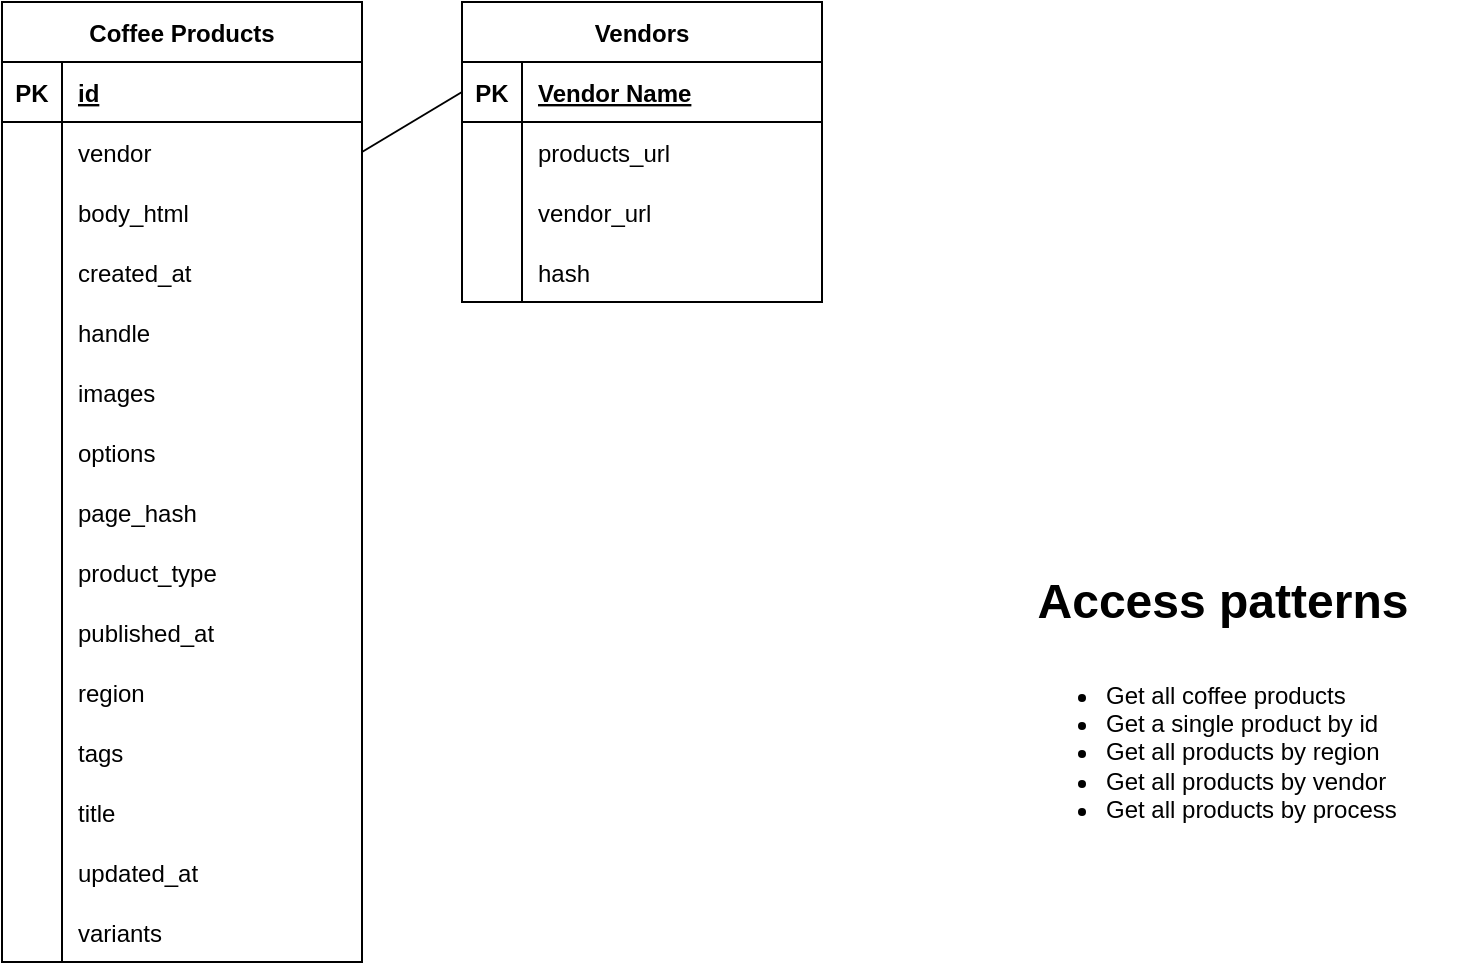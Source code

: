 <mxfile version="20.7.4" type="github"><diagram id="7_Rc6sm-vz6OngwFHOKz" name="Page-1"><mxGraphModel dx="1018" dy="711" grid="1" gridSize="10" guides="1" tooltips="1" connect="1" arrows="1" fold="1" page="1" pageScale="1" pageWidth="850" pageHeight="1100" math="0" shadow="0"><root><mxCell id="0"/><mxCell id="1" parent="0"/><mxCell id="W5kN_g3be1FL3KPvVHUS-14" value="Coffee Products" style="shape=table;startSize=30;container=1;collapsible=1;childLayout=tableLayout;fixedRows=1;rowLines=0;fontStyle=1;align=center;resizeLast=1;" vertex="1" parent="1"><mxGeometry x="90" y="80" width="180" height="480" as="geometry"/></mxCell><mxCell id="W5kN_g3be1FL3KPvVHUS-15" value="" style="shape=tableRow;horizontal=0;startSize=0;swimlaneHead=0;swimlaneBody=0;fillColor=none;collapsible=0;dropTarget=0;points=[[0,0.5],[1,0.5]];portConstraint=eastwest;top=0;left=0;right=0;bottom=1;" vertex="1" parent="W5kN_g3be1FL3KPvVHUS-14"><mxGeometry y="30" width="180" height="30" as="geometry"/></mxCell><mxCell id="W5kN_g3be1FL3KPvVHUS-16" value="PK" style="shape=partialRectangle;connectable=0;fillColor=none;top=0;left=0;bottom=0;right=0;fontStyle=1;overflow=hidden;" vertex="1" parent="W5kN_g3be1FL3KPvVHUS-15"><mxGeometry width="30" height="30" as="geometry"><mxRectangle width="30" height="30" as="alternateBounds"/></mxGeometry></mxCell><mxCell id="W5kN_g3be1FL3KPvVHUS-17" value="id" style="shape=partialRectangle;connectable=0;fillColor=none;top=0;left=0;bottom=0;right=0;align=left;spacingLeft=6;fontStyle=5;overflow=hidden;" vertex="1" parent="W5kN_g3be1FL3KPvVHUS-15"><mxGeometry x="30" width="150" height="30" as="geometry"><mxRectangle width="150" height="30" as="alternateBounds"/></mxGeometry></mxCell><mxCell id="W5kN_g3be1FL3KPvVHUS-18" value="" style="shape=tableRow;horizontal=0;startSize=0;swimlaneHead=0;swimlaneBody=0;fillColor=none;collapsible=0;dropTarget=0;points=[[0,0.5],[1,0.5]];portConstraint=eastwest;top=0;left=0;right=0;bottom=0;" vertex="1" parent="W5kN_g3be1FL3KPvVHUS-14"><mxGeometry y="60" width="180" height="30" as="geometry"/></mxCell><mxCell id="W5kN_g3be1FL3KPvVHUS-19" value="" style="shape=partialRectangle;connectable=0;fillColor=none;top=0;left=0;bottom=0;right=0;editable=1;overflow=hidden;" vertex="1" parent="W5kN_g3be1FL3KPvVHUS-18"><mxGeometry width="30" height="30" as="geometry"><mxRectangle width="30" height="30" as="alternateBounds"/></mxGeometry></mxCell><mxCell id="W5kN_g3be1FL3KPvVHUS-20" value="vendor" style="shape=partialRectangle;connectable=0;fillColor=none;top=0;left=0;bottom=0;right=0;align=left;spacingLeft=6;overflow=hidden;" vertex="1" parent="W5kN_g3be1FL3KPvVHUS-18"><mxGeometry x="30" width="150" height="30" as="geometry"><mxRectangle width="150" height="30" as="alternateBounds"/></mxGeometry></mxCell><mxCell id="W5kN_g3be1FL3KPvVHUS-21" value="" style="shape=tableRow;horizontal=0;startSize=0;swimlaneHead=0;swimlaneBody=0;fillColor=none;collapsible=0;dropTarget=0;points=[[0,0.5],[1,0.5]];portConstraint=eastwest;top=0;left=0;right=0;bottom=0;" vertex="1" parent="W5kN_g3be1FL3KPvVHUS-14"><mxGeometry y="90" width="180" height="30" as="geometry"/></mxCell><mxCell id="W5kN_g3be1FL3KPvVHUS-22" value="" style="shape=partialRectangle;connectable=0;fillColor=none;top=0;left=0;bottom=0;right=0;editable=1;overflow=hidden;" vertex="1" parent="W5kN_g3be1FL3KPvVHUS-21"><mxGeometry width="30" height="30" as="geometry"><mxRectangle width="30" height="30" as="alternateBounds"/></mxGeometry></mxCell><mxCell id="W5kN_g3be1FL3KPvVHUS-23" value="body_html" style="shape=partialRectangle;connectable=0;fillColor=none;top=0;left=0;bottom=0;right=0;align=left;spacingLeft=6;overflow=hidden;" vertex="1" parent="W5kN_g3be1FL3KPvVHUS-21"><mxGeometry x="30" width="150" height="30" as="geometry"><mxRectangle width="150" height="30" as="alternateBounds"/></mxGeometry></mxCell><mxCell id="W5kN_g3be1FL3KPvVHUS-24" value="" style="shape=tableRow;horizontal=0;startSize=0;swimlaneHead=0;swimlaneBody=0;fillColor=none;collapsible=0;dropTarget=0;points=[[0,0.5],[1,0.5]];portConstraint=eastwest;top=0;left=0;right=0;bottom=0;" vertex="1" parent="W5kN_g3be1FL3KPvVHUS-14"><mxGeometry y="120" width="180" height="30" as="geometry"/></mxCell><mxCell id="W5kN_g3be1FL3KPvVHUS-25" value="" style="shape=partialRectangle;connectable=0;fillColor=none;top=0;left=0;bottom=0;right=0;editable=1;overflow=hidden;" vertex="1" parent="W5kN_g3be1FL3KPvVHUS-24"><mxGeometry width="30" height="30" as="geometry"><mxRectangle width="30" height="30" as="alternateBounds"/></mxGeometry></mxCell><mxCell id="W5kN_g3be1FL3KPvVHUS-26" value="created_at" style="shape=partialRectangle;connectable=0;fillColor=none;top=0;left=0;bottom=0;right=0;align=left;spacingLeft=6;overflow=hidden;" vertex="1" parent="W5kN_g3be1FL3KPvVHUS-24"><mxGeometry x="30" width="150" height="30" as="geometry"><mxRectangle width="150" height="30" as="alternateBounds"/></mxGeometry></mxCell><mxCell id="W5kN_g3be1FL3KPvVHUS-47" value="" style="shape=tableRow;horizontal=0;startSize=0;swimlaneHead=0;swimlaneBody=0;fillColor=none;collapsible=0;dropTarget=0;points=[[0,0.5],[1,0.5]];portConstraint=eastwest;top=0;left=0;right=0;bottom=0;" vertex="1" parent="W5kN_g3be1FL3KPvVHUS-14"><mxGeometry y="150" width="180" height="30" as="geometry"/></mxCell><mxCell id="W5kN_g3be1FL3KPvVHUS-48" value="" style="shape=partialRectangle;connectable=0;fillColor=none;top=0;left=0;bottom=0;right=0;editable=1;overflow=hidden;" vertex="1" parent="W5kN_g3be1FL3KPvVHUS-47"><mxGeometry width="30" height="30" as="geometry"><mxRectangle width="30" height="30" as="alternateBounds"/></mxGeometry></mxCell><mxCell id="W5kN_g3be1FL3KPvVHUS-49" value="handle" style="shape=partialRectangle;connectable=0;fillColor=none;top=0;left=0;bottom=0;right=0;align=left;spacingLeft=6;overflow=hidden;" vertex="1" parent="W5kN_g3be1FL3KPvVHUS-47"><mxGeometry x="30" width="150" height="30" as="geometry"><mxRectangle width="150" height="30" as="alternateBounds"/></mxGeometry></mxCell><mxCell id="W5kN_g3be1FL3KPvVHUS-50" value="" style="shape=tableRow;horizontal=0;startSize=0;swimlaneHead=0;swimlaneBody=0;fillColor=none;collapsible=0;dropTarget=0;points=[[0,0.5],[1,0.5]];portConstraint=eastwest;top=0;left=0;right=0;bottom=0;" vertex="1" parent="W5kN_g3be1FL3KPvVHUS-14"><mxGeometry y="180" width="180" height="30" as="geometry"/></mxCell><mxCell id="W5kN_g3be1FL3KPvVHUS-51" value="" style="shape=partialRectangle;connectable=0;fillColor=none;top=0;left=0;bottom=0;right=0;editable=1;overflow=hidden;" vertex="1" parent="W5kN_g3be1FL3KPvVHUS-50"><mxGeometry width="30" height="30" as="geometry"><mxRectangle width="30" height="30" as="alternateBounds"/></mxGeometry></mxCell><mxCell id="W5kN_g3be1FL3KPvVHUS-52" value="images" style="shape=partialRectangle;connectable=0;fillColor=none;top=0;left=0;bottom=0;right=0;align=left;spacingLeft=6;overflow=hidden;" vertex="1" parent="W5kN_g3be1FL3KPvVHUS-50"><mxGeometry x="30" width="150" height="30" as="geometry"><mxRectangle width="150" height="30" as="alternateBounds"/></mxGeometry></mxCell><mxCell id="W5kN_g3be1FL3KPvVHUS-44" value="" style="shape=tableRow;horizontal=0;startSize=0;swimlaneHead=0;swimlaneBody=0;fillColor=none;collapsible=0;dropTarget=0;points=[[0,0.5],[1,0.5]];portConstraint=eastwest;top=0;left=0;right=0;bottom=0;" vertex="1" parent="W5kN_g3be1FL3KPvVHUS-14"><mxGeometry y="210" width="180" height="30" as="geometry"/></mxCell><mxCell id="W5kN_g3be1FL3KPvVHUS-45" value="" style="shape=partialRectangle;connectable=0;fillColor=none;top=0;left=0;bottom=0;right=0;editable=1;overflow=hidden;" vertex="1" parent="W5kN_g3be1FL3KPvVHUS-44"><mxGeometry width="30" height="30" as="geometry"><mxRectangle width="30" height="30" as="alternateBounds"/></mxGeometry></mxCell><mxCell id="W5kN_g3be1FL3KPvVHUS-46" value="options" style="shape=partialRectangle;connectable=0;fillColor=none;top=0;left=0;bottom=0;right=0;align=left;spacingLeft=6;overflow=hidden;" vertex="1" parent="W5kN_g3be1FL3KPvVHUS-44"><mxGeometry x="30" width="150" height="30" as="geometry"><mxRectangle width="150" height="30" as="alternateBounds"/></mxGeometry></mxCell><mxCell id="W5kN_g3be1FL3KPvVHUS-53" value="" style="shape=tableRow;horizontal=0;startSize=0;swimlaneHead=0;swimlaneBody=0;fillColor=none;collapsible=0;dropTarget=0;points=[[0,0.5],[1,0.5]];portConstraint=eastwest;top=0;left=0;right=0;bottom=0;" vertex="1" parent="W5kN_g3be1FL3KPvVHUS-14"><mxGeometry y="240" width="180" height="30" as="geometry"/></mxCell><mxCell id="W5kN_g3be1FL3KPvVHUS-54" value="" style="shape=partialRectangle;connectable=0;fillColor=none;top=0;left=0;bottom=0;right=0;editable=1;overflow=hidden;" vertex="1" parent="W5kN_g3be1FL3KPvVHUS-53"><mxGeometry width="30" height="30" as="geometry"><mxRectangle width="30" height="30" as="alternateBounds"/></mxGeometry></mxCell><mxCell id="W5kN_g3be1FL3KPvVHUS-55" value="page_hash" style="shape=partialRectangle;connectable=0;fillColor=none;top=0;left=0;bottom=0;right=0;align=left;spacingLeft=6;overflow=hidden;" vertex="1" parent="W5kN_g3be1FL3KPvVHUS-53"><mxGeometry x="30" width="150" height="30" as="geometry"><mxRectangle width="150" height="30" as="alternateBounds"/></mxGeometry></mxCell><mxCell id="W5kN_g3be1FL3KPvVHUS-56" value="" style="shape=tableRow;horizontal=0;startSize=0;swimlaneHead=0;swimlaneBody=0;fillColor=none;collapsible=0;dropTarget=0;points=[[0,0.5],[1,0.5]];portConstraint=eastwest;top=0;left=0;right=0;bottom=0;" vertex="1" parent="W5kN_g3be1FL3KPvVHUS-14"><mxGeometry y="270" width="180" height="30" as="geometry"/></mxCell><mxCell id="W5kN_g3be1FL3KPvVHUS-57" value="" style="shape=partialRectangle;connectable=0;fillColor=none;top=0;left=0;bottom=0;right=0;editable=1;overflow=hidden;" vertex="1" parent="W5kN_g3be1FL3KPvVHUS-56"><mxGeometry width="30" height="30" as="geometry"><mxRectangle width="30" height="30" as="alternateBounds"/></mxGeometry></mxCell><mxCell id="W5kN_g3be1FL3KPvVHUS-58" value="product_type" style="shape=partialRectangle;connectable=0;fillColor=none;top=0;left=0;bottom=0;right=0;align=left;spacingLeft=6;overflow=hidden;" vertex="1" parent="W5kN_g3be1FL3KPvVHUS-56"><mxGeometry x="30" width="150" height="30" as="geometry"><mxRectangle width="150" height="30" as="alternateBounds"/></mxGeometry></mxCell><mxCell id="W5kN_g3be1FL3KPvVHUS-59" value="" style="shape=tableRow;horizontal=0;startSize=0;swimlaneHead=0;swimlaneBody=0;fillColor=none;collapsible=0;dropTarget=0;points=[[0,0.5],[1,0.5]];portConstraint=eastwest;top=0;left=0;right=0;bottom=0;" vertex="1" parent="W5kN_g3be1FL3KPvVHUS-14"><mxGeometry y="300" width="180" height="30" as="geometry"/></mxCell><mxCell id="W5kN_g3be1FL3KPvVHUS-60" value="" style="shape=partialRectangle;connectable=0;fillColor=none;top=0;left=0;bottom=0;right=0;editable=1;overflow=hidden;" vertex="1" parent="W5kN_g3be1FL3KPvVHUS-59"><mxGeometry width="30" height="30" as="geometry"><mxRectangle width="30" height="30" as="alternateBounds"/></mxGeometry></mxCell><mxCell id="W5kN_g3be1FL3KPvVHUS-61" value="published_at" style="shape=partialRectangle;connectable=0;fillColor=none;top=0;left=0;bottom=0;right=0;align=left;spacingLeft=6;overflow=hidden;" vertex="1" parent="W5kN_g3be1FL3KPvVHUS-59"><mxGeometry x="30" width="150" height="30" as="geometry"><mxRectangle width="150" height="30" as="alternateBounds"/></mxGeometry></mxCell><mxCell id="W5kN_g3be1FL3KPvVHUS-62" value="" style="shape=tableRow;horizontal=0;startSize=0;swimlaneHead=0;swimlaneBody=0;fillColor=none;collapsible=0;dropTarget=0;points=[[0,0.5],[1,0.5]];portConstraint=eastwest;top=0;left=0;right=0;bottom=0;" vertex="1" parent="W5kN_g3be1FL3KPvVHUS-14"><mxGeometry y="330" width="180" height="30" as="geometry"/></mxCell><mxCell id="W5kN_g3be1FL3KPvVHUS-63" value="" style="shape=partialRectangle;connectable=0;fillColor=none;top=0;left=0;bottom=0;right=0;editable=1;overflow=hidden;" vertex="1" parent="W5kN_g3be1FL3KPvVHUS-62"><mxGeometry width="30" height="30" as="geometry"><mxRectangle width="30" height="30" as="alternateBounds"/></mxGeometry></mxCell><mxCell id="W5kN_g3be1FL3KPvVHUS-64" value="region" style="shape=partialRectangle;connectable=0;fillColor=none;top=0;left=0;bottom=0;right=0;align=left;spacingLeft=6;overflow=hidden;" vertex="1" parent="W5kN_g3be1FL3KPvVHUS-62"><mxGeometry x="30" width="150" height="30" as="geometry"><mxRectangle width="150" height="30" as="alternateBounds"/></mxGeometry></mxCell><mxCell id="W5kN_g3be1FL3KPvVHUS-65" value="" style="shape=tableRow;horizontal=0;startSize=0;swimlaneHead=0;swimlaneBody=0;fillColor=none;collapsible=0;dropTarget=0;points=[[0,0.5],[1,0.5]];portConstraint=eastwest;top=0;left=0;right=0;bottom=0;" vertex="1" parent="W5kN_g3be1FL3KPvVHUS-14"><mxGeometry y="360" width="180" height="30" as="geometry"/></mxCell><mxCell id="W5kN_g3be1FL3KPvVHUS-66" value="" style="shape=partialRectangle;connectable=0;fillColor=none;top=0;left=0;bottom=0;right=0;editable=1;overflow=hidden;" vertex="1" parent="W5kN_g3be1FL3KPvVHUS-65"><mxGeometry width="30" height="30" as="geometry"><mxRectangle width="30" height="30" as="alternateBounds"/></mxGeometry></mxCell><mxCell id="W5kN_g3be1FL3KPvVHUS-67" value="tags" style="shape=partialRectangle;connectable=0;fillColor=none;top=0;left=0;bottom=0;right=0;align=left;spacingLeft=6;overflow=hidden;" vertex="1" parent="W5kN_g3be1FL3KPvVHUS-65"><mxGeometry x="30" width="150" height="30" as="geometry"><mxRectangle width="150" height="30" as="alternateBounds"/></mxGeometry></mxCell><mxCell id="W5kN_g3be1FL3KPvVHUS-68" value="" style="shape=tableRow;horizontal=0;startSize=0;swimlaneHead=0;swimlaneBody=0;fillColor=none;collapsible=0;dropTarget=0;points=[[0,0.5],[1,0.5]];portConstraint=eastwest;top=0;left=0;right=0;bottom=0;" vertex="1" parent="W5kN_g3be1FL3KPvVHUS-14"><mxGeometry y="390" width="180" height="30" as="geometry"/></mxCell><mxCell id="W5kN_g3be1FL3KPvVHUS-69" value="" style="shape=partialRectangle;connectable=0;fillColor=none;top=0;left=0;bottom=0;right=0;editable=1;overflow=hidden;" vertex="1" parent="W5kN_g3be1FL3KPvVHUS-68"><mxGeometry width="30" height="30" as="geometry"><mxRectangle width="30" height="30" as="alternateBounds"/></mxGeometry></mxCell><mxCell id="W5kN_g3be1FL3KPvVHUS-70" value="title" style="shape=partialRectangle;connectable=0;fillColor=none;top=0;left=0;bottom=0;right=0;align=left;spacingLeft=6;overflow=hidden;" vertex="1" parent="W5kN_g3be1FL3KPvVHUS-68"><mxGeometry x="30" width="150" height="30" as="geometry"><mxRectangle width="150" height="30" as="alternateBounds"/></mxGeometry></mxCell><mxCell id="W5kN_g3be1FL3KPvVHUS-77" value="" style="shape=tableRow;horizontal=0;startSize=0;swimlaneHead=0;swimlaneBody=0;fillColor=none;collapsible=0;dropTarget=0;points=[[0,0.5],[1,0.5]];portConstraint=eastwest;top=0;left=0;right=0;bottom=0;" vertex="1" parent="W5kN_g3be1FL3KPvVHUS-14"><mxGeometry y="420" width="180" height="30" as="geometry"/></mxCell><mxCell id="W5kN_g3be1FL3KPvVHUS-78" value="" style="shape=partialRectangle;connectable=0;fillColor=none;top=0;left=0;bottom=0;right=0;editable=1;overflow=hidden;" vertex="1" parent="W5kN_g3be1FL3KPvVHUS-77"><mxGeometry width="30" height="30" as="geometry"><mxRectangle width="30" height="30" as="alternateBounds"/></mxGeometry></mxCell><mxCell id="W5kN_g3be1FL3KPvVHUS-79" value="updated_at" style="shape=partialRectangle;connectable=0;fillColor=none;top=0;left=0;bottom=0;right=0;align=left;spacingLeft=6;overflow=hidden;" vertex="1" parent="W5kN_g3be1FL3KPvVHUS-77"><mxGeometry x="30" width="150" height="30" as="geometry"><mxRectangle width="150" height="30" as="alternateBounds"/></mxGeometry></mxCell><mxCell id="W5kN_g3be1FL3KPvVHUS-80" value="" style="shape=tableRow;horizontal=0;startSize=0;swimlaneHead=0;swimlaneBody=0;fillColor=none;collapsible=0;dropTarget=0;points=[[0,0.5],[1,0.5]];portConstraint=eastwest;top=0;left=0;right=0;bottom=0;" vertex="1" parent="W5kN_g3be1FL3KPvVHUS-14"><mxGeometry y="450" width="180" height="30" as="geometry"/></mxCell><mxCell id="W5kN_g3be1FL3KPvVHUS-81" value="" style="shape=partialRectangle;connectable=0;fillColor=none;top=0;left=0;bottom=0;right=0;editable=1;overflow=hidden;" vertex="1" parent="W5kN_g3be1FL3KPvVHUS-80"><mxGeometry width="30" height="30" as="geometry"><mxRectangle width="30" height="30" as="alternateBounds"/></mxGeometry></mxCell><mxCell id="W5kN_g3be1FL3KPvVHUS-82" value="variants" style="shape=partialRectangle;connectable=0;fillColor=none;top=0;left=0;bottom=0;right=0;align=left;spacingLeft=6;overflow=hidden;" vertex="1" parent="W5kN_g3be1FL3KPvVHUS-80"><mxGeometry x="30" width="150" height="30" as="geometry"><mxRectangle width="150" height="30" as="alternateBounds"/></mxGeometry></mxCell><mxCell id="W5kN_g3be1FL3KPvVHUS-83" value="Vendors" style="shape=table;startSize=30;container=1;collapsible=1;childLayout=tableLayout;fixedRows=1;rowLines=0;fontStyle=1;align=center;resizeLast=1;" vertex="1" parent="1"><mxGeometry x="320" y="80" width="180" height="150" as="geometry"/></mxCell><mxCell id="W5kN_g3be1FL3KPvVHUS-84" value="" style="shape=tableRow;horizontal=0;startSize=0;swimlaneHead=0;swimlaneBody=0;fillColor=none;collapsible=0;dropTarget=0;points=[[0,0.5],[1,0.5]];portConstraint=eastwest;top=0;left=0;right=0;bottom=1;" vertex="1" parent="W5kN_g3be1FL3KPvVHUS-83"><mxGeometry y="30" width="180" height="30" as="geometry"/></mxCell><mxCell id="W5kN_g3be1FL3KPvVHUS-85" value="PK" style="shape=partialRectangle;connectable=0;fillColor=none;top=0;left=0;bottom=0;right=0;fontStyle=1;overflow=hidden;" vertex="1" parent="W5kN_g3be1FL3KPvVHUS-84"><mxGeometry width="30" height="30" as="geometry"><mxRectangle width="30" height="30" as="alternateBounds"/></mxGeometry></mxCell><mxCell id="W5kN_g3be1FL3KPvVHUS-86" value="Vendor Name" style="shape=partialRectangle;connectable=0;fillColor=none;top=0;left=0;bottom=0;right=0;align=left;spacingLeft=6;fontStyle=5;overflow=hidden;" vertex="1" parent="W5kN_g3be1FL3KPvVHUS-84"><mxGeometry x="30" width="150" height="30" as="geometry"><mxRectangle width="150" height="30" as="alternateBounds"/></mxGeometry></mxCell><mxCell id="W5kN_g3be1FL3KPvVHUS-87" value="" style="shape=tableRow;horizontal=0;startSize=0;swimlaneHead=0;swimlaneBody=0;fillColor=none;collapsible=0;dropTarget=0;points=[[0,0.5],[1,0.5]];portConstraint=eastwest;top=0;left=0;right=0;bottom=0;" vertex="1" parent="W5kN_g3be1FL3KPvVHUS-83"><mxGeometry y="60" width="180" height="30" as="geometry"/></mxCell><mxCell id="W5kN_g3be1FL3KPvVHUS-88" value="" style="shape=partialRectangle;connectable=0;fillColor=none;top=0;left=0;bottom=0;right=0;editable=1;overflow=hidden;" vertex="1" parent="W5kN_g3be1FL3KPvVHUS-87"><mxGeometry width="30" height="30" as="geometry"><mxRectangle width="30" height="30" as="alternateBounds"/></mxGeometry></mxCell><mxCell id="W5kN_g3be1FL3KPvVHUS-89" value="products_url" style="shape=partialRectangle;connectable=0;fillColor=none;top=0;left=0;bottom=0;right=0;align=left;spacingLeft=6;overflow=hidden;" vertex="1" parent="W5kN_g3be1FL3KPvVHUS-87"><mxGeometry x="30" width="150" height="30" as="geometry"><mxRectangle width="150" height="30" as="alternateBounds"/></mxGeometry></mxCell><mxCell id="W5kN_g3be1FL3KPvVHUS-90" value="" style="shape=tableRow;horizontal=0;startSize=0;swimlaneHead=0;swimlaneBody=0;fillColor=none;collapsible=0;dropTarget=0;points=[[0,0.5],[1,0.5]];portConstraint=eastwest;top=0;left=0;right=0;bottom=0;" vertex="1" parent="W5kN_g3be1FL3KPvVHUS-83"><mxGeometry y="90" width="180" height="30" as="geometry"/></mxCell><mxCell id="W5kN_g3be1FL3KPvVHUS-91" value="" style="shape=partialRectangle;connectable=0;fillColor=none;top=0;left=0;bottom=0;right=0;editable=1;overflow=hidden;" vertex="1" parent="W5kN_g3be1FL3KPvVHUS-90"><mxGeometry width="30" height="30" as="geometry"><mxRectangle width="30" height="30" as="alternateBounds"/></mxGeometry></mxCell><mxCell id="W5kN_g3be1FL3KPvVHUS-92" value="vendor_url" style="shape=partialRectangle;connectable=0;fillColor=none;top=0;left=0;bottom=0;right=0;align=left;spacingLeft=6;overflow=hidden;" vertex="1" parent="W5kN_g3be1FL3KPvVHUS-90"><mxGeometry x="30" width="150" height="30" as="geometry"><mxRectangle width="150" height="30" as="alternateBounds"/></mxGeometry></mxCell><mxCell id="W5kN_g3be1FL3KPvVHUS-106" value="" style="shape=tableRow;horizontal=0;startSize=0;swimlaneHead=0;swimlaneBody=0;fillColor=none;collapsible=0;dropTarget=0;points=[[0,0.5],[1,0.5]];portConstraint=eastwest;top=0;left=0;right=0;bottom=0;" vertex="1" parent="W5kN_g3be1FL3KPvVHUS-83"><mxGeometry y="120" width="180" height="30" as="geometry"/></mxCell><mxCell id="W5kN_g3be1FL3KPvVHUS-107" value="" style="shape=partialRectangle;connectable=0;fillColor=none;top=0;left=0;bottom=0;right=0;editable=1;overflow=hidden;" vertex="1" parent="W5kN_g3be1FL3KPvVHUS-106"><mxGeometry width="30" height="30" as="geometry"><mxRectangle width="30" height="30" as="alternateBounds"/></mxGeometry></mxCell><mxCell id="W5kN_g3be1FL3KPvVHUS-108" value="hash" style="shape=partialRectangle;connectable=0;fillColor=none;top=0;left=0;bottom=0;right=0;align=left;spacingLeft=6;overflow=hidden;" vertex="1" parent="W5kN_g3be1FL3KPvVHUS-106"><mxGeometry x="30" width="150" height="30" as="geometry"><mxRectangle width="150" height="30" as="alternateBounds"/></mxGeometry></mxCell><mxCell id="W5kN_g3be1FL3KPvVHUS-97" value="" style="endArrow=none;html=1;rounded=0;exitX=1;exitY=0.5;exitDx=0;exitDy=0;entryX=0;entryY=0.5;entryDx=0;entryDy=0;" edge="1" parent="1" source="W5kN_g3be1FL3KPvVHUS-18" target="W5kN_g3be1FL3KPvVHUS-84"><mxGeometry width="50" height="50" relative="1" as="geometry"><mxPoint x="400" y="400" as="sourcePoint"/><mxPoint x="450" y="350" as="targetPoint"/></mxGeometry></mxCell><mxCell id="W5kN_g3be1FL3KPvVHUS-101" value="&lt;ul&gt;&lt;li&gt;Get all coffee products&lt;/li&gt;&lt;li&gt;&lt;span style=&quot;background-color: initial;&quot;&gt;Get a single product by id&lt;/span&gt;&lt;/li&gt;&lt;li&gt;&lt;span style=&quot;background-color: initial;&quot;&gt;Get all products by region&lt;/span&gt;&lt;br&gt;&lt;/li&gt;&lt;li&gt;Get all products by vendor&lt;/li&gt;&lt;li&gt;Get all products by process&lt;/li&gt;&lt;/ul&gt;" style="text;strokeColor=none;fillColor=none;html=1;whiteSpace=wrap;verticalAlign=middle;overflow=hidden;" vertex="1" parent="1"><mxGeometry x="600" y="400" width="220" height="110" as="geometry"/></mxCell><mxCell id="W5kN_g3be1FL3KPvVHUS-104" value="Access patterns" style="text;strokeColor=none;fillColor=none;html=1;fontSize=24;fontStyle=1;verticalAlign=middle;align=center;" vertex="1" parent="1"><mxGeometry x="610" y="360" width="180" height="40" as="geometry"/></mxCell></root></mxGraphModel></diagram></mxfile>